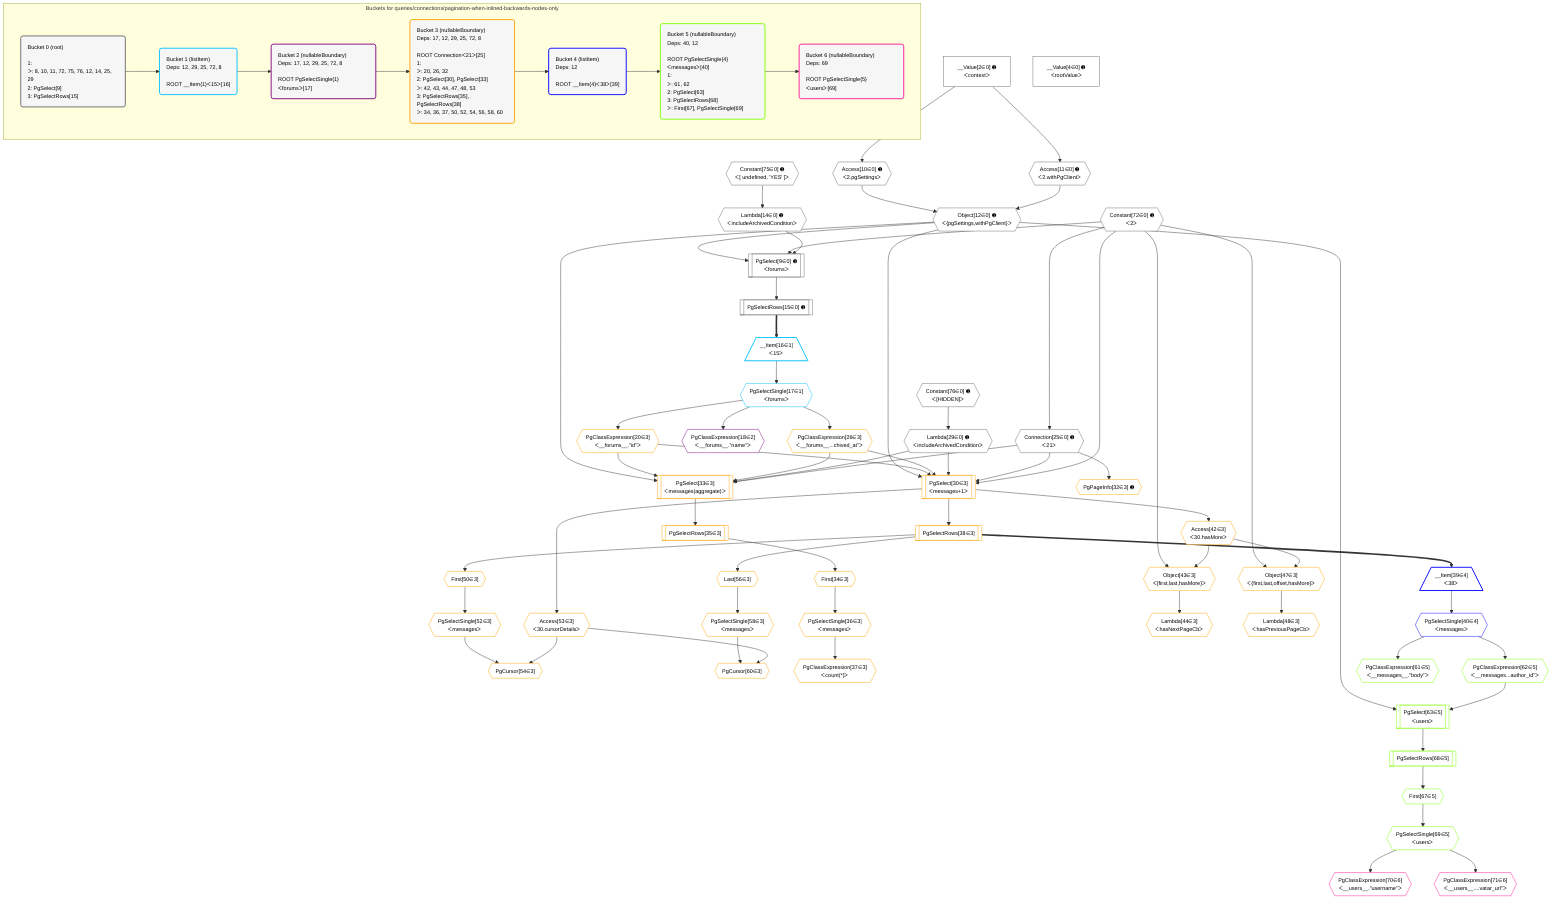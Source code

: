 %%{init: {'themeVariables': { 'fontSize': '12px'}}}%%
graph TD
    classDef path fill:#eee,stroke:#000,color:#000
    classDef plan fill:#fff,stroke-width:1px,color:#000
    classDef itemplan fill:#fff,stroke-width:2px,color:#000
    classDef unbatchedplan fill:#dff,stroke-width:1px,color:#000
    classDef sideeffectplan fill:#fcc,stroke-width:2px,color:#000
    classDef bucket fill:#f6f6f6,color:#000,stroke-width:2px,text-align:left

    subgraph "Buckets for queries/connections/pagination-when-inlined-backwards-nodes-only"
    Bucket0("Bucket 0 (root)<br /><br />1: <br />ᐳ: 8, 10, 11, 72, 75, 76, 12, 14, 25, 29<br />2: PgSelect[9]<br />3: PgSelectRows[15]"):::bucket
    Bucket1("Bucket 1 (listItem)<br />Deps: 12, 29, 25, 72, 8<br /><br />ROOT __Item{1}ᐸ15ᐳ[16]"):::bucket
    Bucket2("Bucket 2 (nullableBoundary)<br />Deps: 17, 12, 29, 25, 72, 8<br /><br />ROOT PgSelectSingle{1}ᐸforumsᐳ[17]"):::bucket
    Bucket3("Bucket 3 (nullableBoundary)<br />Deps: 17, 12, 29, 25, 72, 8<br /><br />ROOT Connectionᐸ21ᐳ[25]<br />1: <br />ᐳ: 20, 26, 32<br />2: PgSelect[30], PgSelect[33]<br />ᐳ: 42, 43, 44, 47, 48, 53<br />3: PgSelectRows[35], PgSelectRows[38]<br />ᐳ: 34, 36, 37, 50, 52, 54, 56, 58, 60"):::bucket
    Bucket4("Bucket 4 (listItem)<br />Deps: 12<br /><br />ROOT __Item{4}ᐸ38ᐳ[39]"):::bucket
    Bucket5("Bucket 5 (nullableBoundary)<br />Deps: 40, 12<br /><br />ROOT PgSelectSingle{4}ᐸmessagesᐳ[40]<br />1: <br />ᐳ: 61, 62<br />2: PgSelect[63]<br />3: PgSelectRows[68]<br />ᐳ: First[67], PgSelectSingle[69]"):::bucket
    Bucket6("Bucket 6 (nullableBoundary)<br />Deps: 69<br /><br />ROOT PgSelectSingle{5}ᐸusersᐳ[69]"):::bucket
    end
    Bucket0 --> Bucket1
    Bucket1 --> Bucket2
    Bucket2 --> Bucket3
    Bucket3 --> Bucket4
    Bucket4 --> Bucket5
    Bucket5 --> Bucket6

    %% plan dependencies
    PgSelect9[["PgSelect[9∈0] ➊<br />ᐸforumsᐳ"]]:::plan
    Object12{{"Object[12∈0] ➊<br />ᐸ{pgSettings,withPgClient}ᐳ"}}:::plan
    Constant72{{"Constant[72∈0] ➊<br />ᐸ2ᐳ"}}:::plan
    Lambda14{{"Lambda[14∈0] ➊<br />ᐸincludeArchivedConditionᐳ"}}:::plan
    Object12 & Constant72 & Lambda14 --> PgSelect9
    Access10{{"Access[10∈0] ➊<br />ᐸ2.pgSettingsᐳ"}}:::plan
    Access11{{"Access[11∈0] ➊<br />ᐸ2.withPgClientᐳ"}}:::plan
    Access10 & Access11 --> Object12
    __Value2["__Value[2∈0] ➊<br />ᐸcontextᐳ"]:::plan
    __Value2 --> Access10
    __Value2 --> Access11
    Constant75{{"Constant[75∈0] ➊<br />ᐸ[ undefined, 'YES' ]ᐳ"}}:::plan
    Constant75 --> Lambda14
    PgSelectRows15[["PgSelectRows[15∈0] ➊"]]:::plan
    PgSelect9 --> PgSelectRows15
    Connection25{{"Connection[25∈0] ➊<br />ᐸ21ᐳ"}}:::plan
    Constant72 --> Connection25
    Lambda29{{"Lambda[29∈0] ➊<br />ᐸincludeArchivedConditionᐳ"}}:::plan
    Constant76{{"Constant[76∈0] ➊<br />ᐸ[HIDDEN]ᐳ"}}:::plan
    Constant76 --> Lambda29
    __Value4["__Value[4∈0] ➊<br />ᐸrootValueᐳ"]:::plan
    __Item16[/"__Item[16∈1]<br />ᐸ15ᐳ"\]:::itemplan
    PgSelectRows15 ==> __Item16
    PgSelectSingle17{{"PgSelectSingle[17∈1]<br />ᐸforumsᐳ"}}:::plan
    __Item16 --> PgSelectSingle17
    PgClassExpression18{{"PgClassExpression[18∈2]<br />ᐸ__forums__.”name”ᐳ"}}:::plan
    PgSelectSingle17 --> PgClassExpression18
    PgSelect30[["PgSelect[30∈3]<br />ᐸmessages+1ᐳ"]]:::plan
    PgClassExpression20{{"PgClassExpression[20∈3]<br />ᐸ__forums__.”id”ᐳ"}}:::plan
    PgClassExpression26{{"PgClassExpression[26∈3]<br />ᐸ__forums__...chived_at”ᐳ"}}:::plan
    Object12 & PgClassExpression20 & PgClassExpression26 & Lambda29 & Connection25 & Constant72 --> PgSelect30
    PgSelect33[["PgSelect[33∈3]<br />ᐸmessages(aggregate)ᐳ"]]:::plan
    Object12 & PgClassExpression20 & PgClassExpression26 & Lambda29 & Connection25 --> PgSelect33
    Object47{{"Object[47∈3]<br />ᐸ{first,last,offset,hasMore}ᐳ"}}:::plan
    Access42{{"Access[42∈3]<br />ᐸ30.hasMoreᐳ"}}:::plan
    Constant72 & Access42 --> Object47
    Object43{{"Object[43∈3]<br />ᐸ{first,last,hasMore}ᐳ"}}:::plan
    Constant72 & Access42 --> Object43
    PgCursor54{{"PgCursor[54∈3]"}}:::plan
    PgSelectSingle52{{"PgSelectSingle[52∈3]<br />ᐸmessagesᐳ"}}:::plan
    Access53{{"Access[53∈3]<br />ᐸ30.cursorDetailsᐳ"}}:::plan
    PgSelectSingle52 & Access53 --> PgCursor54
    PgCursor60{{"PgCursor[60∈3]"}}:::plan
    PgSelectSingle58{{"PgSelectSingle[58∈3]<br />ᐸmessagesᐳ"}}:::plan
    PgSelectSingle58 & Access53 --> PgCursor60
    PgSelectSingle17 --> PgClassExpression20
    PgSelectSingle17 --> PgClassExpression26
    PgPageInfo32{{"PgPageInfo[32∈3] ➊"}}:::plan
    Connection25 --> PgPageInfo32
    First34{{"First[34∈3]"}}:::plan
    PgSelectRows35[["PgSelectRows[35∈3]"]]:::plan
    PgSelectRows35 --> First34
    PgSelect33 --> PgSelectRows35
    PgSelectSingle36{{"PgSelectSingle[36∈3]<br />ᐸmessagesᐳ"}}:::plan
    First34 --> PgSelectSingle36
    PgClassExpression37{{"PgClassExpression[37∈3]<br />ᐸcount(*)ᐳ"}}:::plan
    PgSelectSingle36 --> PgClassExpression37
    PgSelectRows38[["PgSelectRows[38∈3]"]]:::plan
    PgSelect30 --> PgSelectRows38
    PgSelect30 --> Access42
    Lambda44{{"Lambda[44∈3]<br />ᐸhasNextPageCbᐳ"}}:::plan
    Object43 --> Lambda44
    Lambda48{{"Lambda[48∈3]<br />ᐸhasPreviousPageCbᐳ"}}:::plan
    Object47 --> Lambda48
    First50{{"First[50∈3]"}}:::plan
    PgSelectRows38 --> First50
    First50 --> PgSelectSingle52
    PgSelect30 --> Access53
    Last56{{"Last[56∈3]"}}:::plan
    PgSelectRows38 --> Last56
    Last56 --> PgSelectSingle58
    __Item39[/"__Item[39∈4]<br />ᐸ38ᐳ"\]:::itemplan
    PgSelectRows38 ==> __Item39
    PgSelectSingle40{{"PgSelectSingle[40∈4]<br />ᐸmessagesᐳ"}}:::plan
    __Item39 --> PgSelectSingle40
    PgSelect63[["PgSelect[63∈5]<br />ᐸusersᐳ"]]:::plan
    PgClassExpression62{{"PgClassExpression[62∈5]<br />ᐸ__messages...author_id”ᐳ"}}:::plan
    Object12 & PgClassExpression62 --> PgSelect63
    PgClassExpression61{{"PgClassExpression[61∈5]<br />ᐸ__messages__.”body”ᐳ"}}:::plan
    PgSelectSingle40 --> PgClassExpression61
    PgSelectSingle40 --> PgClassExpression62
    First67{{"First[67∈5]"}}:::plan
    PgSelectRows68[["PgSelectRows[68∈5]"]]:::plan
    PgSelectRows68 --> First67
    PgSelect63 --> PgSelectRows68
    PgSelectSingle69{{"PgSelectSingle[69∈5]<br />ᐸusersᐳ"}}:::plan
    First67 --> PgSelectSingle69
    PgClassExpression70{{"PgClassExpression[70∈6]<br />ᐸ__users__.”username”ᐳ"}}:::plan
    PgSelectSingle69 --> PgClassExpression70
    PgClassExpression71{{"PgClassExpression[71∈6]<br />ᐸ__users__....vatar_url”ᐳ"}}:::plan
    PgSelectSingle69 --> PgClassExpression71

    %% define steps
    classDef bucket0 stroke:#696969
    class Bucket0,__Value2,__Value4,PgSelect9,Access10,Access11,Object12,Lambda14,PgSelectRows15,Connection25,Lambda29,Constant72,Constant75,Constant76 bucket0
    classDef bucket1 stroke:#00bfff
    class Bucket1,__Item16,PgSelectSingle17 bucket1
    classDef bucket2 stroke:#7f007f
    class Bucket2,PgClassExpression18 bucket2
    classDef bucket3 stroke:#ffa500
    class Bucket3,PgClassExpression20,PgClassExpression26,PgSelect30,PgPageInfo32,PgSelect33,First34,PgSelectRows35,PgSelectSingle36,PgClassExpression37,PgSelectRows38,Access42,Object43,Lambda44,Object47,Lambda48,First50,PgSelectSingle52,Access53,PgCursor54,Last56,PgSelectSingle58,PgCursor60 bucket3
    classDef bucket4 stroke:#0000ff
    class Bucket4,__Item39,PgSelectSingle40 bucket4
    classDef bucket5 stroke:#7fff00
    class Bucket5,PgClassExpression61,PgClassExpression62,PgSelect63,First67,PgSelectRows68,PgSelectSingle69 bucket5
    classDef bucket6 stroke:#ff1493
    class Bucket6,PgClassExpression70,PgClassExpression71 bucket6
